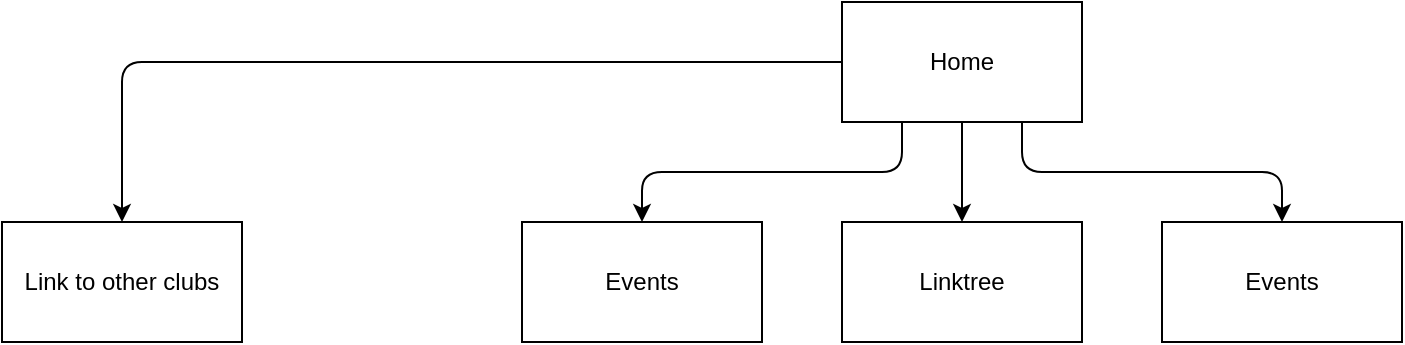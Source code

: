 <mxfile>
    <diagram id="ty2HvTDItlOMvgRkd38S" name="Page-1">
        <mxGraphModel dx="980" dy="691" grid="1" gridSize="10" guides="1" tooltips="1" connect="1" arrows="1" fold="1" page="1" pageScale="1" pageWidth="850" pageHeight="1100" math="0" shadow="0">
            <root>
                <mxCell id="0"/>
                <mxCell id="1" parent="0"/>
                <mxCell id="8" style="edgeStyle=none;html=1;exitX=0.5;exitY=1;exitDx=0;exitDy=0;entryX=0.5;entryY=0;entryDx=0;entryDy=0;" edge="1" parent="1" source="2" target="4">
                    <mxGeometry relative="1" as="geometry"/>
                </mxCell>
                <mxCell id="9" style="edgeStyle=orthogonalEdgeStyle;html=1;exitX=0.25;exitY=1;exitDx=0;exitDy=0;entryX=0.5;entryY=0;entryDx=0;entryDy=0;" edge="1" parent="1" source="2" target="3">
                    <mxGeometry relative="1" as="geometry"/>
                </mxCell>
                <mxCell id="10" style="edgeStyle=orthogonalEdgeStyle;html=1;exitX=0.75;exitY=1;exitDx=0;exitDy=0;entryX=0.5;entryY=0;entryDx=0;entryDy=0;" edge="1" parent="1" source="2" target="6">
                    <mxGeometry relative="1" as="geometry"/>
                </mxCell>
                <mxCell id="11" style="edgeStyle=orthogonalEdgeStyle;html=1;exitX=0;exitY=0.5;exitDx=0;exitDy=0;entryX=0.5;entryY=0;entryDx=0;entryDy=0;" edge="1" parent="1" source="2" target="7">
                    <mxGeometry relative="1" as="geometry"/>
                </mxCell>
                <mxCell id="2" value="Home" style="whiteSpace=wrap;html=1;" parent="1" vertex="1">
                    <mxGeometry x="490" y="190" width="120" height="60" as="geometry"/>
                </mxCell>
                <mxCell id="3" value="Events" style="whiteSpace=wrap;html=1;" parent="1" vertex="1">
                    <mxGeometry x="330" y="300" width="120" height="60" as="geometry"/>
                </mxCell>
                <mxCell id="4" value="Linktree" style="whiteSpace=wrap;html=1;" parent="1" vertex="1">
                    <mxGeometry x="490" y="300" width="120" height="60" as="geometry"/>
                </mxCell>
                <mxCell id="6" value="Events" style="whiteSpace=wrap;html=1;" parent="1" vertex="1">
                    <mxGeometry x="650" y="300" width="120" height="60" as="geometry"/>
                </mxCell>
                <mxCell id="7" value="Link to other clubs" style="whiteSpace=wrap;html=1;" vertex="1" parent="1">
                    <mxGeometry x="70" y="300" width="120" height="60" as="geometry"/>
                </mxCell>
            </root>
        </mxGraphModel>
    </diagram>
</mxfile>